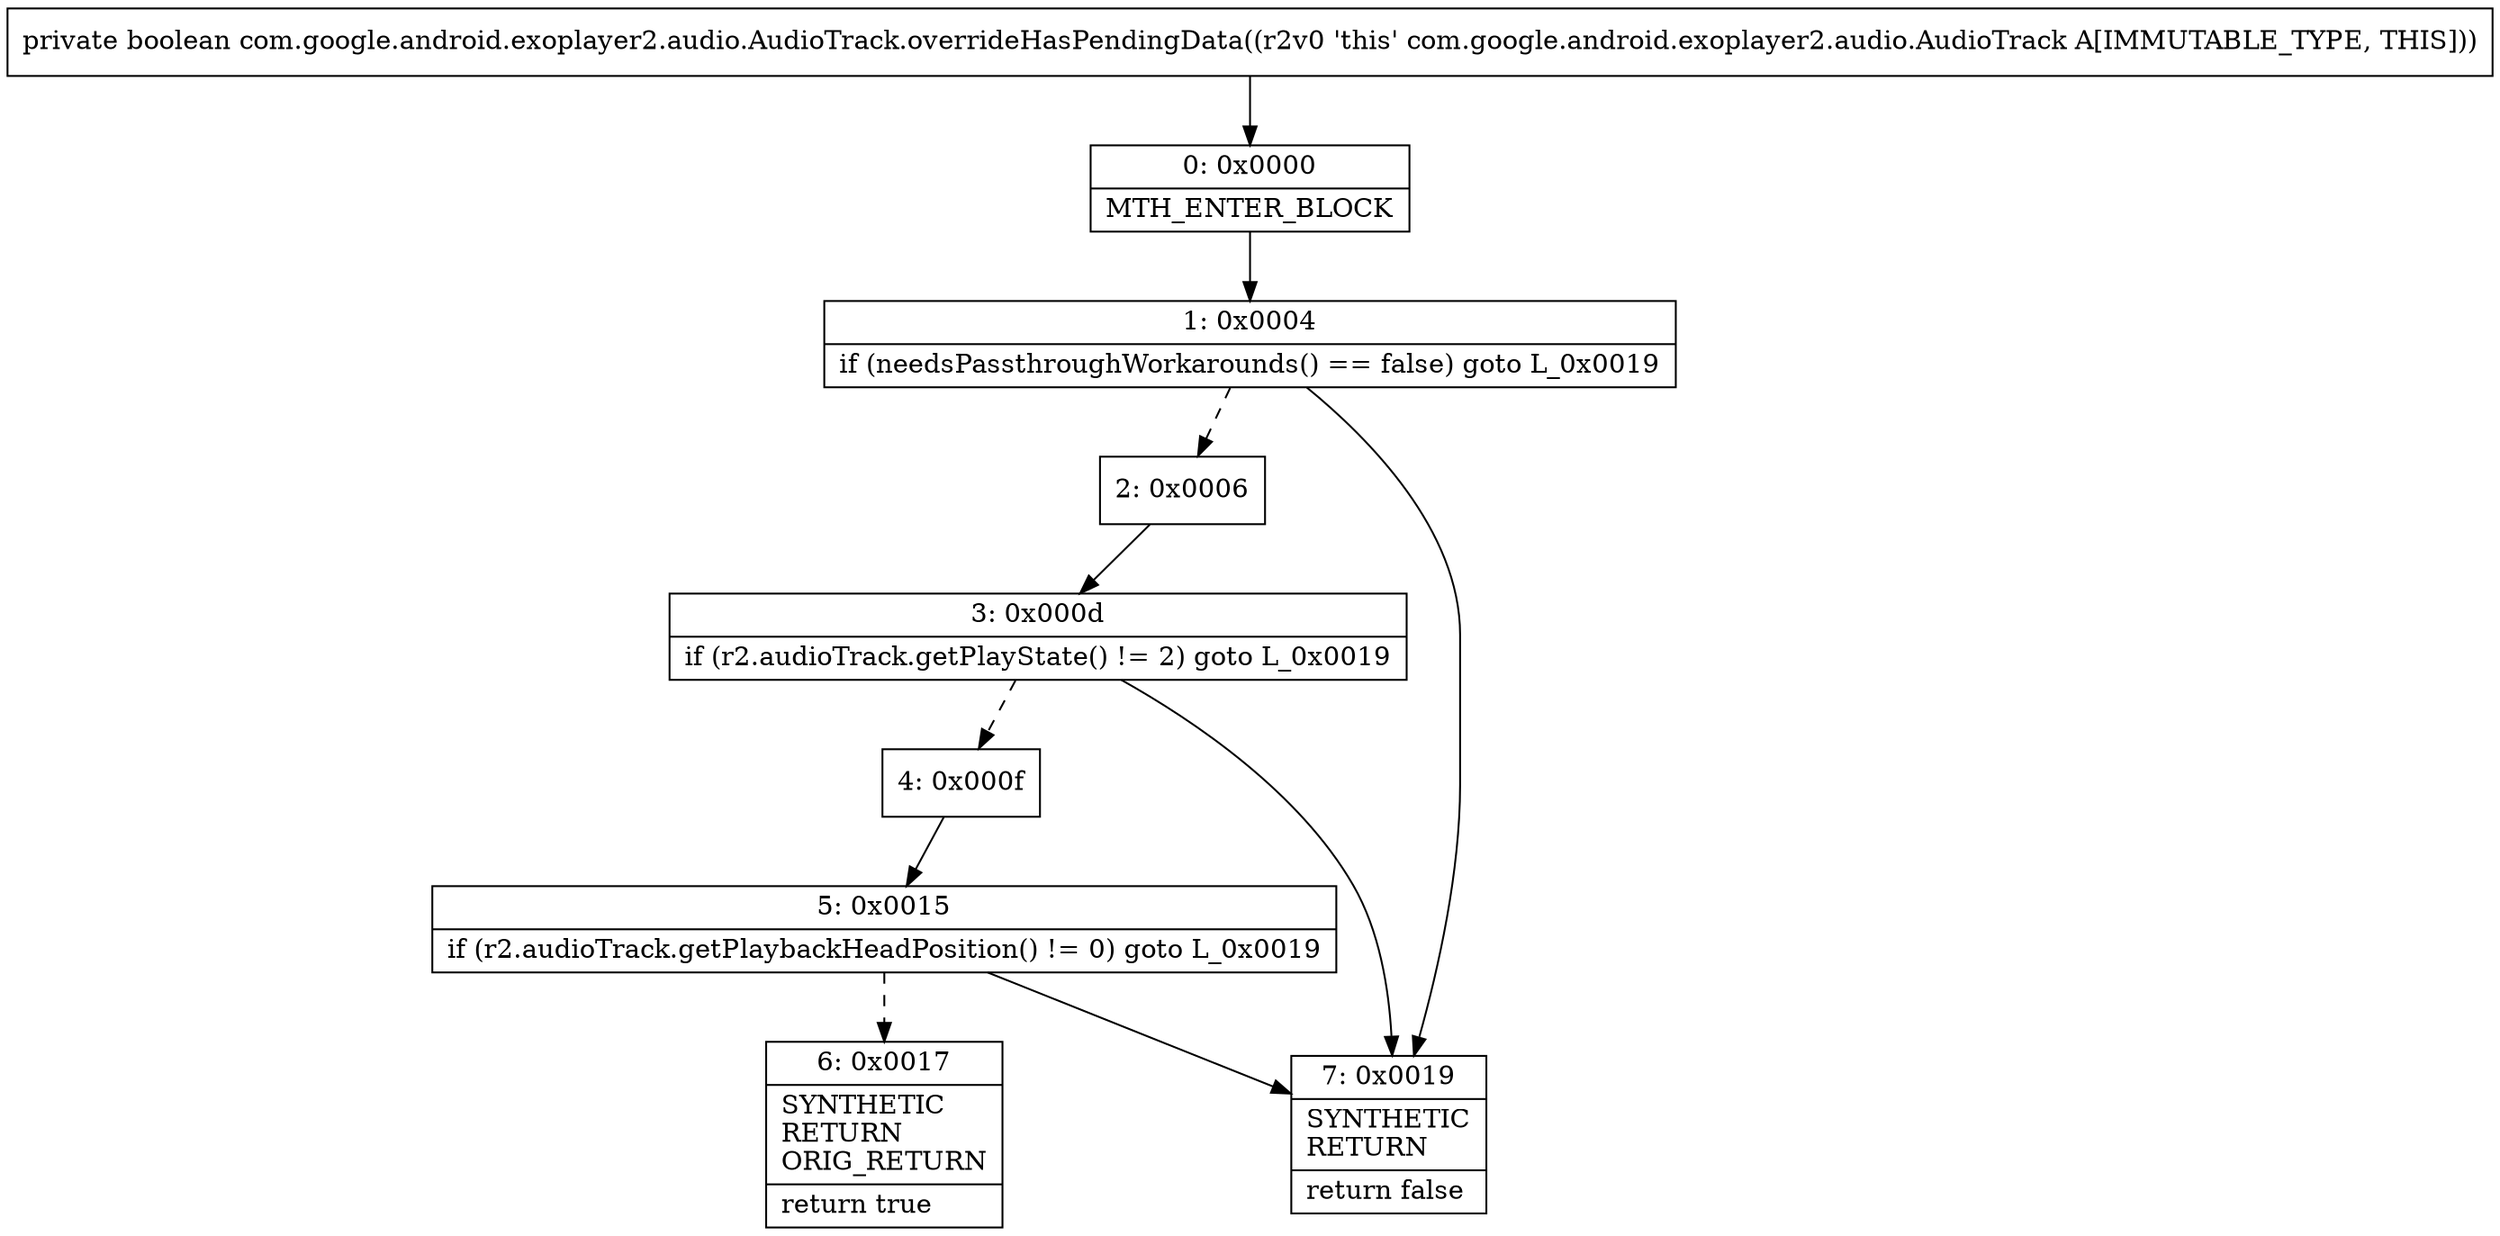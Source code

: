 digraph "CFG forcom.google.android.exoplayer2.audio.AudioTrack.overrideHasPendingData()Z" {
Node_0 [shape=record,label="{0\:\ 0x0000|MTH_ENTER_BLOCK\l}"];
Node_1 [shape=record,label="{1\:\ 0x0004|if (needsPassthroughWorkarounds() == false) goto L_0x0019\l}"];
Node_2 [shape=record,label="{2\:\ 0x0006}"];
Node_3 [shape=record,label="{3\:\ 0x000d|if (r2.audioTrack.getPlayState() != 2) goto L_0x0019\l}"];
Node_4 [shape=record,label="{4\:\ 0x000f}"];
Node_5 [shape=record,label="{5\:\ 0x0015|if (r2.audioTrack.getPlaybackHeadPosition() != 0) goto L_0x0019\l}"];
Node_6 [shape=record,label="{6\:\ 0x0017|SYNTHETIC\lRETURN\lORIG_RETURN\l|return true\l}"];
Node_7 [shape=record,label="{7\:\ 0x0019|SYNTHETIC\lRETURN\l|return false\l}"];
MethodNode[shape=record,label="{private boolean com.google.android.exoplayer2.audio.AudioTrack.overrideHasPendingData((r2v0 'this' com.google.android.exoplayer2.audio.AudioTrack A[IMMUTABLE_TYPE, THIS])) }"];
MethodNode -> Node_0;
Node_0 -> Node_1;
Node_1 -> Node_2[style=dashed];
Node_1 -> Node_7;
Node_2 -> Node_3;
Node_3 -> Node_4[style=dashed];
Node_3 -> Node_7;
Node_4 -> Node_5;
Node_5 -> Node_6[style=dashed];
Node_5 -> Node_7;
}

